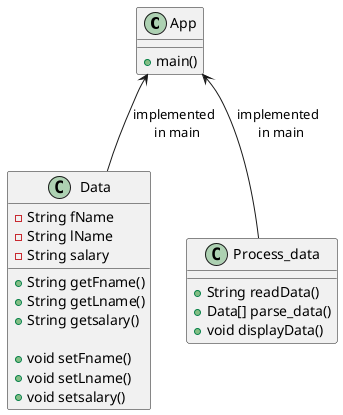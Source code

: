 @startuml

class App {
    +main()
}

class Data {
    -String fName
    -String lName
    -String salary

    +String getFname()
    +String getLname()
    +String getsalary()

    +void setFname()
    +void setLname()
    +void setsalary()
}

class Process_data {
    +String readData()
    +Data[] parse_data()
    +void displayData()
}

App <-- Data : implemented \n in main
App <-- Process_data : implemented \n in main

@enduml